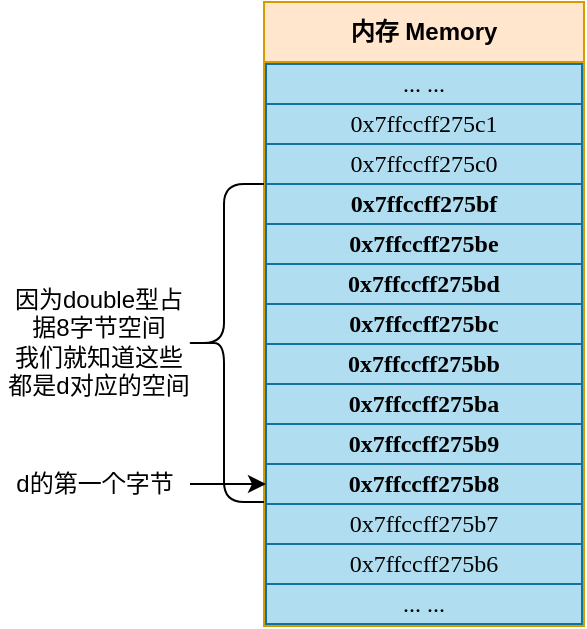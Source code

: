 <mxfile version="22.1.16" type="device">
  <diagram name="Page-1" id="3FU2BRUodX3esNhyQgwJ">
    <mxGraphModel dx="674" dy="463" grid="1" gridSize="10" guides="1" tooltips="1" connect="1" arrows="1" fold="1" page="1" pageScale="1" pageWidth="850" pageHeight="1100" math="0" shadow="0">
      <root>
        <mxCell id="0" />
        <mxCell id="1" parent="0" />
        <mxCell id="Rr48j6R8bM0mg8fOzwoo-1" value="内存 Memory" style="swimlane;whiteSpace=wrap;html=1;startSize=30;fillColor=#ffe6cc;strokeColor=#d79b00;" parent="1" vertex="1">
          <mxGeometry x="320" y="160" width="160" height="312" as="geometry" />
        </mxCell>
        <mxCell id="F_gYWv8rL4ZoQy9qiymJ-1" value="0x7ffccff275b7" style="rounded=0;whiteSpace=wrap;html=1;fillColor=#b1ddf0;strokeColor=#10739e;fontFamily=consolas;" parent="Rr48j6R8bM0mg8fOzwoo-1" vertex="1">
          <mxGeometry x="1" y="250" width="158" height="21" as="geometry" />
        </mxCell>
        <mxCell id="F_gYWv8rL4ZoQy9qiymJ-2" value="&lt;div&gt;0x7ffccff275b8&lt;/div&gt;" style="rounded=0;whiteSpace=wrap;html=1;fillColor=#b1ddf0;strokeColor=#10739e;fontFamily=consolas;fontStyle=1" parent="Rr48j6R8bM0mg8fOzwoo-1" vertex="1">
          <mxGeometry x="1" y="231" width="158" height="20" as="geometry" />
        </mxCell>
        <mxCell id="F_gYWv8rL4ZoQy9qiymJ-3" value="0x7ffccff275b9" style="rounded=0;whiteSpace=wrap;html=1;fillColor=#b1ddf0;strokeColor=#10739e;fontFamily=consolas;fontStyle=1" parent="Rr48j6R8bM0mg8fOzwoo-1" vertex="1">
          <mxGeometry x="1" y="211" width="158" height="20" as="geometry" />
        </mxCell>
        <mxCell id="F_gYWv8rL4ZoQy9qiymJ-4" value="0x7ffccff275ba" style="rounded=0;whiteSpace=wrap;html=1;fillColor=#b1ddf0;strokeColor=#10739e;fontFamily=consolas;fontStyle=1" parent="Rr48j6R8bM0mg8fOzwoo-1" vertex="1">
          <mxGeometry x="1" y="191" width="158" height="20" as="geometry" />
        </mxCell>
        <mxCell id="F_gYWv8rL4ZoQy9qiymJ-5" value="0x7ffccff275bb" style="rounded=0;whiteSpace=wrap;html=1;fillColor=#b1ddf0;strokeColor=#10739e;fontFamily=consolas;fontStyle=1" parent="Rr48j6R8bM0mg8fOzwoo-1" vertex="1">
          <mxGeometry x="1" y="171" width="158" height="20" as="geometry" />
        </mxCell>
        <mxCell id="F_gYWv8rL4ZoQy9qiymJ-6" value="0x7ffccff275bc" style="rounded=0;whiteSpace=wrap;html=1;fillColor=#b1ddf0;strokeColor=#10739e;fontFamily=consolas;fontStyle=1" parent="Rr48j6R8bM0mg8fOzwoo-1" vertex="1">
          <mxGeometry x="1" y="151" width="158" height="20" as="geometry" />
        </mxCell>
        <mxCell id="F_gYWv8rL4ZoQy9qiymJ-7" value="0x7ffccff275bd" style="rounded=0;whiteSpace=wrap;html=1;fillColor=#b1ddf0;strokeColor=#10739e;fontFamily=consolas;fontStyle=1" parent="Rr48j6R8bM0mg8fOzwoo-1" vertex="1">
          <mxGeometry x="1" y="131" width="158" height="20" as="geometry" />
        </mxCell>
        <mxCell id="F_gYWv8rL4ZoQy9qiymJ-8" value="0x7ffccff275be" style="rounded=0;whiteSpace=wrap;html=1;fillColor=#b1ddf0;strokeColor=#10739e;fontFamily=consolas;fontStyle=1" parent="Rr48j6R8bM0mg8fOzwoo-1" vertex="1">
          <mxGeometry x="1" y="111" width="158" height="20" as="geometry" />
        </mxCell>
        <mxCell id="F_gYWv8rL4ZoQy9qiymJ-9" value="0x7ffccff275bf" style="rounded=0;whiteSpace=wrap;html=1;fillColor=#b1ddf0;strokeColor=#10739e;fontFamily=consolas;fontStyle=1" parent="Rr48j6R8bM0mg8fOzwoo-1" vertex="1">
          <mxGeometry x="1" y="91" width="158" height="20" as="geometry" />
        </mxCell>
        <mxCell id="F_gYWv8rL4ZoQy9qiymJ-10" value="0x7ffccff275c0" style="rounded=0;whiteSpace=wrap;html=1;fillColor=#b1ddf0;strokeColor=#10739e;fontFamily=consolas;" parent="Rr48j6R8bM0mg8fOzwoo-1" vertex="1">
          <mxGeometry x="1" y="71" width="158" height="20" as="geometry" />
        </mxCell>
        <mxCell id="F_gYWv8rL4ZoQy9qiymJ-11" value="0x7ffccff275c1" style="rounded=0;whiteSpace=wrap;html=1;fillColor=#b1ddf0;strokeColor=#10739e;fontFamily=consolas;" parent="Rr48j6R8bM0mg8fOzwoo-1" vertex="1">
          <mxGeometry x="1" y="51" width="158" height="20" as="geometry" />
        </mxCell>
        <mxCell id="F_gYWv8rL4ZoQy9qiymJ-12" value="... ..." style="rounded=0;whiteSpace=wrap;html=1;fillColor=#b1ddf0;strokeColor=#10739e;fontFamily=consolas;" parent="Rr48j6R8bM0mg8fOzwoo-1" vertex="1">
          <mxGeometry x="1" y="31" width="158" height="20" as="geometry" />
        </mxCell>
        <mxCell id="F_gYWv8rL4ZoQy9qiymJ-14" value="0x7ffccff275b6" style="rounded=0;whiteSpace=wrap;html=1;fillColor=#b1ddf0;strokeColor=#10739e;fontFamily=consolas;" parent="Rr48j6R8bM0mg8fOzwoo-1" vertex="1">
          <mxGeometry x="1" y="271" width="158" height="20" as="geometry" />
        </mxCell>
        <mxCell id="F_gYWv8rL4ZoQy9qiymJ-15" value="... ..." style="rounded=0;whiteSpace=wrap;html=1;fillColor=#b1ddf0;strokeColor=#10739e;fontFamily=consolas;" parent="Rr48j6R8bM0mg8fOzwoo-1" vertex="1">
          <mxGeometry x="1" y="291" width="158" height="20" as="geometry" />
        </mxCell>
        <mxCell id="F_gYWv8rL4ZoQy9qiymJ-17" style="edgeStyle=orthogonalEdgeStyle;rounded=0;orthogonalLoop=1;jettySize=auto;html=1;" parent="1" source="F_gYWv8rL4ZoQy9qiymJ-16" target="F_gYWv8rL4ZoQy9qiymJ-2" edge="1">
          <mxGeometry relative="1" as="geometry" />
        </mxCell>
        <mxCell id="F_gYWv8rL4ZoQy9qiymJ-16" value="d的第一个字节" style="text;html=1;strokeColor=none;fillColor=none;align=center;verticalAlign=middle;whiteSpace=wrap;rounded=0;" parent="1" vertex="1">
          <mxGeometry x="188" y="386" width="95" height="30" as="geometry" />
        </mxCell>
        <mxCell id="F_gYWv8rL4ZoQy9qiymJ-19" value="" style="shape=curlyBracket;whiteSpace=wrap;html=1;rounded=1;labelPosition=left;verticalLabelPosition=middle;align=right;verticalAlign=middle;size=0.5;" parent="1" vertex="1">
          <mxGeometry x="280" y="251" width="40" height="159" as="geometry" />
        </mxCell>
        <mxCell id="F_gYWv8rL4ZoQy9qiymJ-20" value="因为double型占据8字节空间&lt;br&gt;我们就知道这些都是d对应的空间" style="text;html=1;strokeColor=none;fillColor=none;align=center;verticalAlign=middle;whiteSpace=wrap;rounded=0;" parent="1" vertex="1">
          <mxGeometry x="190" y="285" width="95" height="90" as="geometry" />
        </mxCell>
      </root>
    </mxGraphModel>
  </diagram>
</mxfile>
